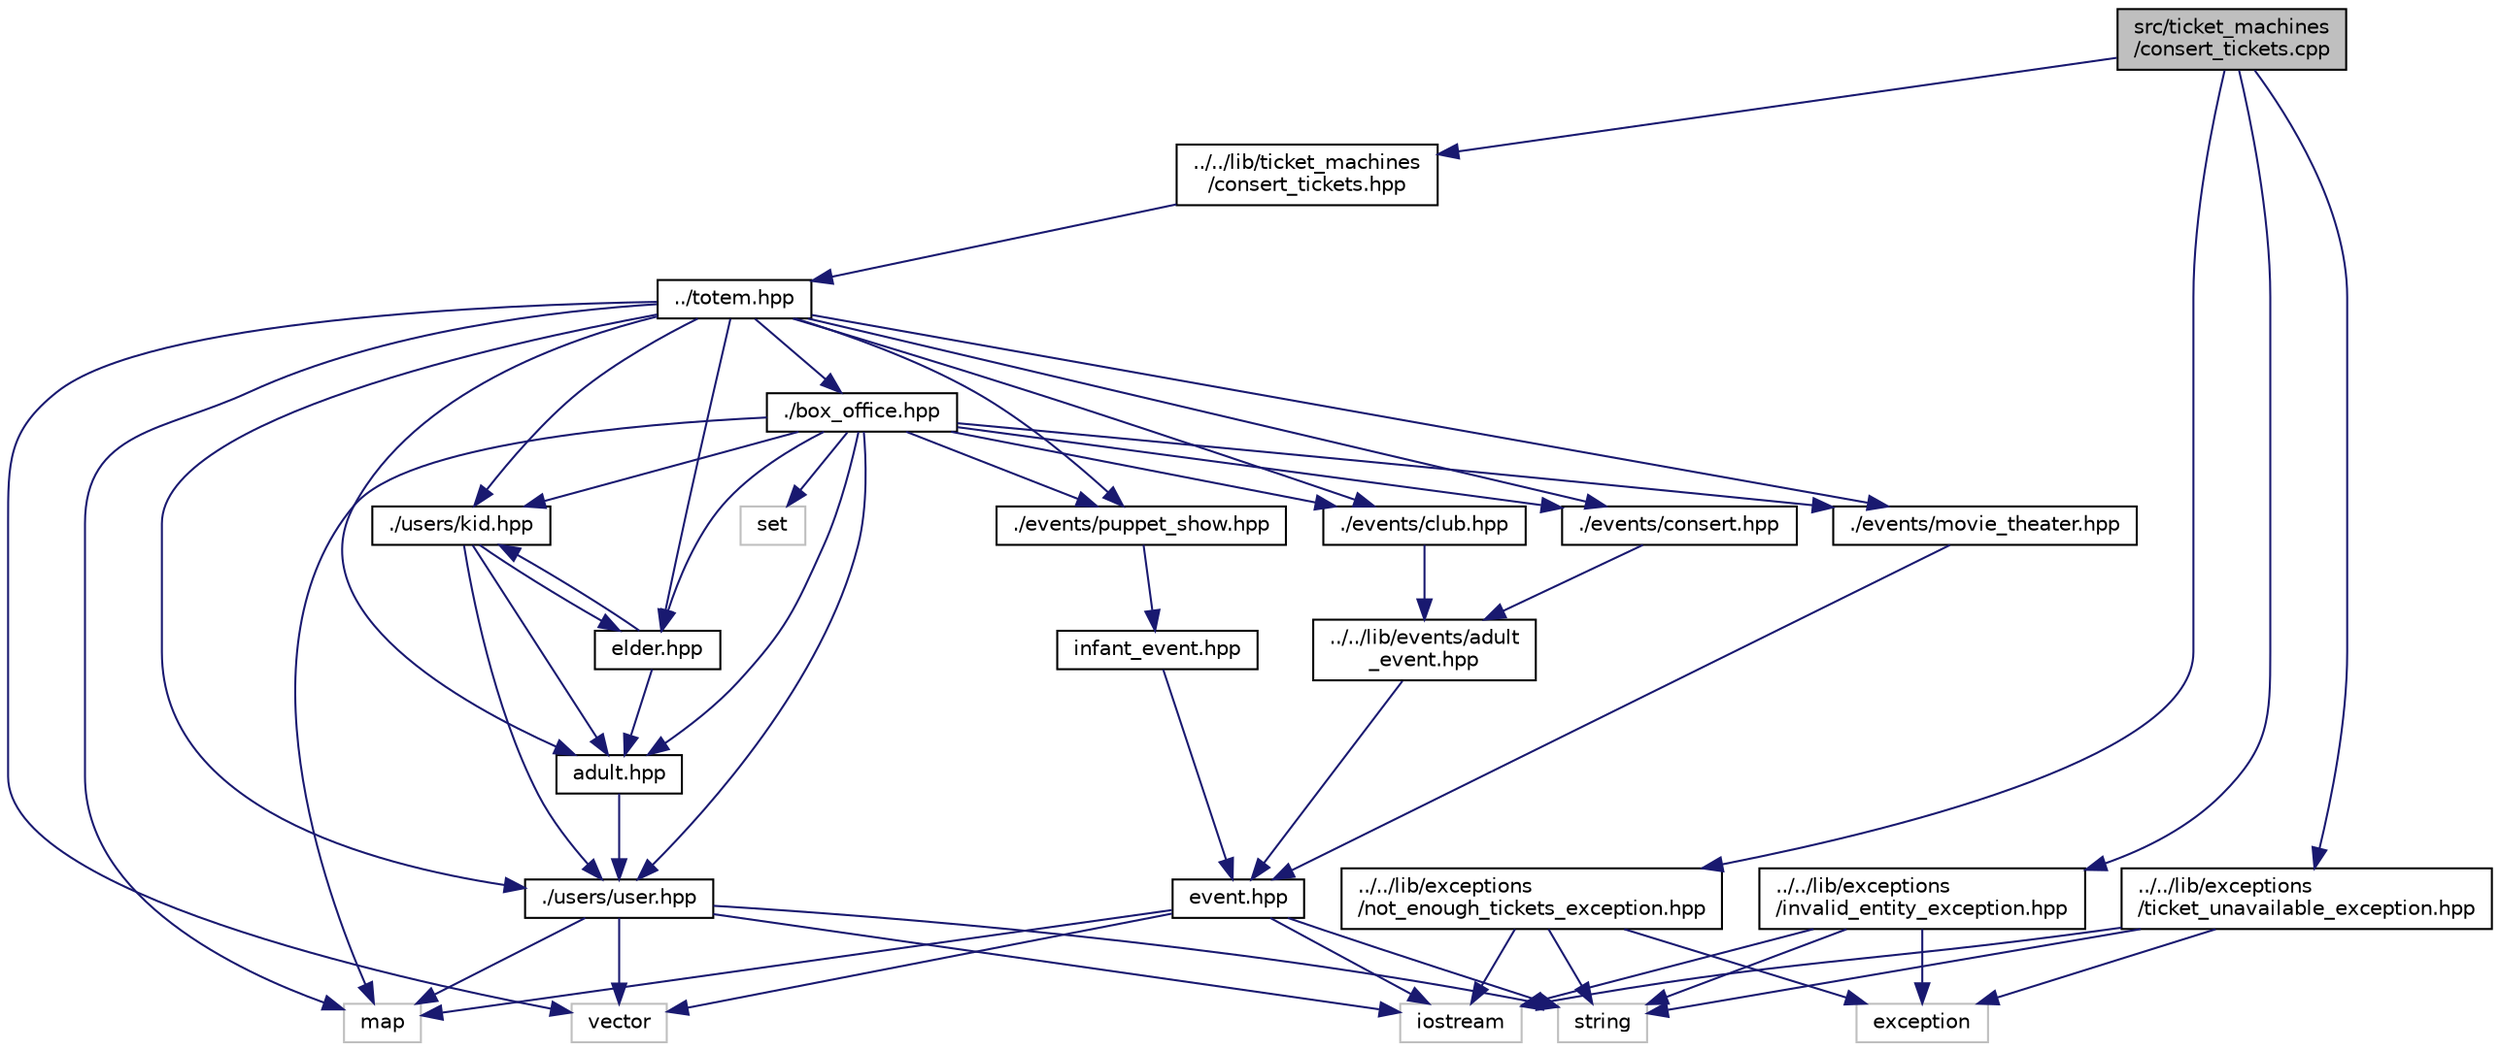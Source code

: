 digraph "src/ticket_machines/consert_tickets.cpp"
{
  edge [fontname="Helvetica",fontsize="10",labelfontname="Helvetica",labelfontsize="10"];
  node [fontname="Helvetica",fontsize="10",shape=record];
  Node0 [label="src/ticket_machines\l/consert_tickets.cpp",height=0.2,width=0.4,color="black", fillcolor="grey75", style="filled", fontcolor="black"];
  Node0 -> Node1 [color="midnightblue",fontsize="10",style="solid"];
  Node1 [label="../../lib/ticket_machines\l/consert_tickets.hpp",height=0.2,width=0.4,color="black", fillcolor="white", style="filled",URL="$consert__tickets_8hpp.html"];
  Node1 -> Node2 [color="midnightblue",fontsize="10",style="solid"];
  Node2 [label="../totem.hpp",height=0.2,width=0.4,color="black", fillcolor="white", style="filled",URL="$totem_8hpp.html"];
  Node2 -> Node3 [color="midnightblue",fontsize="10",style="solid"];
  Node3 [label="vector",height=0.2,width=0.4,color="grey75", fillcolor="white", style="filled"];
  Node2 -> Node4 [color="midnightblue",fontsize="10",style="solid"];
  Node4 [label="map",height=0.2,width=0.4,color="grey75", fillcolor="white", style="filled"];
  Node2 -> Node5 [color="midnightblue",fontsize="10",style="solid"];
  Node5 [label="./users/user.hpp",height=0.2,width=0.4,color="black", fillcolor="white", style="filled",URL="$user_8hpp.html"];
  Node5 -> Node6 [color="midnightblue",fontsize="10",style="solid"];
  Node6 [label="string",height=0.2,width=0.4,color="grey75", fillcolor="white", style="filled"];
  Node5 -> Node3 [color="midnightblue",fontsize="10",style="solid"];
  Node5 -> Node7 [color="midnightblue",fontsize="10",style="solid"];
  Node7 [label="iostream",height=0.2,width=0.4,color="grey75", fillcolor="white", style="filled"];
  Node5 -> Node4 [color="midnightblue",fontsize="10",style="solid"];
  Node2 -> Node8 [color="midnightblue",fontsize="10",style="solid"];
  Node8 [label="./users/kid.hpp",height=0.2,width=0.4,color="black", fillcolor="white", style="filled",URL="$kid_8hpp.html"];
  Node8 -> Node5 [color="midnightblue",fontsize="10",style="solid"];
  Node8 -> Node9 [color="midnightblue",fontsize="10",style="solid"];
  Node9 [label="adult.hpp",height=0.2,width=0.4,color="black", fillcolor="white", style="filled",URL="$adult_8hpp.html"];
  Node9 -> Node5 [color="midnightblue",fontsize="10",style="solid"];
  Node8 -> Node10 [color="midnightblue",fontsize="10",style="solid"];
  Node10 [label="elder.hpp",height=0.2,width=0.4,color="black", fillcolor="white", style="filled",URL="$elder_8hpp.html"];
  Node10 -> Node8 [color="midnightblue",fontsize="10",style="solid"];
  Node10 -> Node9 [color="midnightblue",fontsize="10",style="solid"];
  Node2 -> Node9 [color="midnightblue",fontsize="10",style="solid"];
  Node2 -> Node10 [color="midnightblue",fontsize="10",style="solid"];
  Node2 -> Node11 [color="midnightblue",fontsize="10",style="solid"];
  Node11 [label="./box_office.hpp",height=0.2,width=0.4,color="black", fillcolor="white", style="filled",URL="$box__office_8hpp.html"];
  Node11 -> Node12 [color="midnightblue",fontsize="10",style="solid"];
  Node12 [label="set",height=0.2,width=0.4,color="grey75", fillcolor="white", style="filled"];
  Node11 -> Node4 [color="midnightblue",fontsize="10",style="solid"];
  Node11 -> Node5 [color="midnightblue",fontsize="10",style="solid"];
  Node11 -> Node8 [color="midnightblue",fontsize="10",style="solid"];
  Node11 -> Node9 [color="midnightblue",fontsize="10",style="solid"];
  Node11 -> Node10 [color="midnightblue",fontsize="10",style="solid"];
  Node11 -> Node13 [color="midnightblue",fontsize="10",style="solid"];
  Node13 [label="./events/puppet_show.hpp",height=0.2,width=0.4,color="black", fillcolor="white", style="filled",URL="$puppet__show_8hpp.html"];
  Node13 -> Node14 [color="midnightblue",fontsize="10",style="solid"];
  Node14 [label="infant_event.hpp",height=0.2,width=0.4,color="black", fillcolor="white", style="filled",URL="$infant__event_8hpp.html"];
  Node14 -> Node15 [color="midnightblue",fontsize="10",style="solid"];
  Node15 [label="event.hpp",height=0.2,width=0.4,color="black", fillcolor="white", style="filled",URL="$event_8hpp.html"];
  Node15 -> Node7 [color="midnightblue",fontsize="10",style="solid"];
  Node15 -> Node6 [color="midnightblue",fontsize="10",style="solid"];
  Node15 -> Node3 [color="midnightblue",fontsize="10",style="solid"];
  Node15 -> Node4 [color="midnightblue",fontsize="10",style="solid"];
  Node11 -> Node16 [color="midnightblue",fontsize="10",style="solid"];
  Node16 [label="./events/club.hpp",height=0.2,width=0.4,color="black", fillcolor="white", style="filled",URL="$club_8hpp.html"];
  Node16 -> Node17 [color="midnightblue",fontsize="10",style="solid"];
  Node17 [label="../../lib/events/adult\l_event.hpp",height=0.2,width=0.4,color="black", fillcolor="white", style="filled",URL="$adult__event_8hpp.html"];
  Node17 -> Node15 [color="midnightblue",fontsize="10",style="solid"];
  Node11 -> Node18 [color="midnightblue",fontsize="10",style="solid"];
  Node18 [label="./events/consert.hpp",height=0.2,width=0.4,color="black", fillcolor="white", style="filled",URL="$consert_8hpp.html"];
  Node18 -> Node17 [color="midnightblue",fontsize="10",style="solid"];
  Node11 -> Node19 [color="midnightblue",fontsize="10",style="solid"];
  Node19 [label="./events/movie_theater.hpp",height=0.2,width=0.4,color="black", fillcolor="white", style="filled",URL="$movie__theater_8hpp.html"];
  Node19 -> Node15 [color="midnightblue",fontsize="10",style="solid"];
  Node2 -> Node13 [color="midnightblue",fontsize="10",style="solid"];
  Node2 -> Node16 [color="midnightblue",fontsize="10",style="solid"];
  Node2 -> Node18 [color="midnightblue",fontsize="10",style="solid"];
  Node2 -> Node19 [color="midnightblue",fontsize="10",style="solid"];
  Node0 -> Node20 [color="midnightblue",fontsize="10",style="solid"];
  Node20 [label="../../lib/exceptions\l/not_enough_tickets_exception.hpp",height=0.2,width=0.4,color="black", fillcolor="white", style="filled",URL="$not__enough__tickets__exception_8hpp.html"];
  Node20 -> Node7 [color="midnightblue",fontsize="10",style="solid"];
  Node20 -> Node21 [color="midnightblue",fontsize="10",style="solid"];
  Node21 [label="exception",height=0.2,width=0.4,color="grey75", fillcolor="white", style="filled"];
  Node20 -> Node6 [color="midnightblue",fontsize="10",style="solid"];
  Node0 -> Node22 [color="midnightblue",fontsize="10",style="solid"];
  Node22 [label="../../lib/exceptions\l/invalid_entity_exception.hpp",height=0.2,width=0.4,color="black", fillcolor="white", style="filled",URL="$invalid__entity__exception_8hpp.html"];
  Node22 -> Node7 [color="midnightblue",fontsize="10",style="solid"];
  Node22 -> Node21 [color="midnightblue",fontsize="10",style="solid"];
  Node22 -> Node6 [color="midnightblue",fontsize="10",style="solid"];
  Node0 -> Node23 [color="midnightblue",fontsize="10",style="solid"];
  Node23 [label="../../lib/exceptions\l/ticket_unavailable_exception.hpp",height=0.2,width=0.4,color="black", fillcolor="white", style="filled",URL="$ticket__unavailable__exception_8hpp.html"];
  Node23 -> Node7 [color="midnightblue",fontsize="10",style="solid"];
  Node23 -> Node21 [color="midnightblue",fontsize="10",style="solid"];
  Node23 -> Node6 [color="midnightblue",fontsize="10",style="solid"];
}
